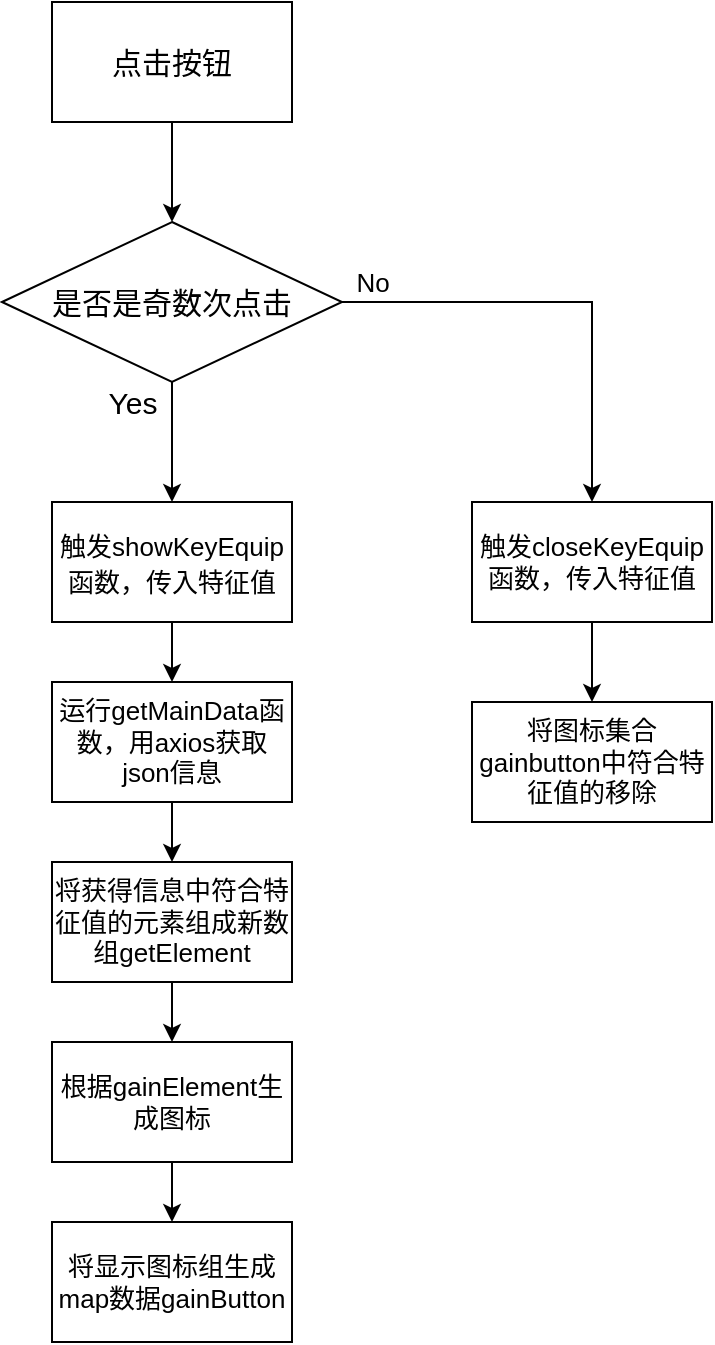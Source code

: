 <mxfile version="18.1.1" type="github"><diagram id="bnXgEh7T5cN_dDgM0Znf" name="Page-1"><mxGraphModel dx="782" dy="436" grid="1" gridSize="10" guides="1" tooltips="1" connect="1" arrows="1" fold="1" page="1" pageScale="1" pageWidth="827" pageHeight="1169" math="0" shadow="0"><root><mxCell id="0"/><mxCell id="1" parent="0"/><mxCell id="ZQCVTMDNfjIy88Gdk9F0-3" style="edgeStyle=orthogonalEdgeStyle;rounded=0;orthogonalLoop=1;jettySize=auto;html=1;exitX=0.5;exitY=1;exitDx=0;exitDy=0;entryX=0.5;entryY=0;entryDx=0;entryDy=0;fontSize=15;" edge="1" parent="1" source="ZQCVTMDNfjIy88Gdk9F0-1" target="ZQCVTMDNfjIy88Gdk9F0-2"><mxGeometry relative="1" as="geometry"/></mxCell><mxCell id="ZQCVTMDNfjIy88Gdk9F0-1" value="&lt;font style=&quot;font-size: 15px;&quot;&gt;点击按钮&lt;/font&gt;" style="rounded=0;whiteSpace=wrap;html=1;" vertex="1" parent="1"><mxGeometry x="250" y="10" width="120" height="60" as="geometry"/></mxCell><mxCell id="ZQCVTMDNfjIy88Gdk9F0-4" style="edgeStyle=orthogonalEdgeStyle;rounded=0;orthogonalLoop=1;jettySize=auto;html=1;fontSize=15;" edge="1" parent="1" source="ZQCVTMDNfjIy88Gdk9F0-2"><mxGeometry relative="1" as="geometry"><mxPoint x="310" y="260" as="targetPoint"/></mxGeometry></mxCell><mxCell id="ZQCVTMDNfjIy88Gdk9F0-15" style="edgeStyle=orthogonalEdgeStyle;rounded=0;orthogonalLoop=1;jettySize=auto;html=1;fontSize=13;entryX=0.5;entryY=0;entryDx=0;entryDy=0;" edge="1" parent="1" source="ZQCVTMDNfjIy88Gdk9F0-2" target="ZQCVTMDNfjIy88Gdk9F0-17"><mxGeometry relative="1" as="geometry"><mxPoint x="520" y="160" as="targetPoint"/></mxGeometry></mxCell><mxCell id="ZQCVTMDNfjIy88Gdk9F0-2" value="是否是奇数次点击" style="rhombus;whiteSpace=wrap;html=1;fontSize=15;" vertex="1" parent="1"><mxGeometry x="225" y="120" width="170" height="80" as="geometry"/></mxCell><mxCell id="ZQCVTMDNfjIy88Gdk9F0-5" value="Yes" style="text;html=1;align=center;verticalAlign=middle;resizable=0;points=[];autosize=1;strokeColor=none;fillColor=none;fontSize=15;" vertex="1" parent="1"><mxGeometry x="270" y="200" width="40" height="20" as="geometry"/></mxCell><mxCell id="ZQCVTMDNfjIy88Gdk9F0-11" style="edgeStyle=orthogonalEdgeStyle;rounded=0;orthogonalLoop=1;jettySize=auto;html=1;exitX=0.5;exitY=1;exitDx=0;exitDy=0;fontSize=13;entryX=0.5;entryY=0;entryDx=0;entryDy=0;" edge="1" parent="1" source="ZQCVTMDNfjIy88Gdk9F0-6" target="ZQCVTMDNfjIy88Gdk9F0-7"><mxGeometry relative="1" as="geometry"><mxPoint x="310" y="340" as="targetPoint"/></mxGeometry></mxCell><mxCell id="ZQCVTMDNfjIy88Gdk9F0-6" value="&lt;font style=&quot;font-size: 13px;&quot;&gt;触发showKeyEquip函数，传入特征值&lt;/font&gt;" style="rounded=0;whiteSpace=wrap;html=1;fontSize=15;" vertex="1" parent="1"><mxGeometry x="250" y="260" width="120" height="60" as="geometry"/></mxCell><mxCell id="ZQCVTMDNfjIy88Gdk9F0-12" style="edgeStyle=orthogonalEdgeStyle;rounded=0;orthogonalLoop=1;jettySize=auto;html=1;exitX=0.5;exitY=1;exitDx=0;exitDy=0;entryX=0.5;entryY=0;entryDx=0;entryDy=0;fontSize=13;" edge="1" parent="1" source="ZQCVTMDNfjIy88Gdk9F0-7" target="ZQCVTMDNfjIy88Gdk9F0-8"><mxGeometry relative="1" as="geometry"/></mxCell><mxCell id="ZQCVTMDNfjIy88Gdk9F0-7" value="运行getMainData函数，用axios获取json信息" style="rounded=0;whiteSpace=wrap;html=1;fontSize=13;" vertex="1" parent="1"><mxGeometry x="250" y="350" width="120" height="60" as="geometry"/></mxCell><mxCell id="ZQCVTMDNfjIy88Gdk9F0-13" style="edgeStyle=orthogonalEdgeStyle;rounded=0;orthogonalLoop=1;jettySize=auto;html=1;exitX=0.5;exitY=1;exitDx=0;exitDy=0;entryX=0.5;entryY=0;entryDx=0;entryDy=0;fontSize=13;" edge="1" parent="1" source="ZQCVTMDNfjIy88Gdk9F0-8" target="ZQCVTMDNfjIy88Gdk9F0-9"><mxGeometry relative="1" as="geometry"/></mxCell><mxCell id="ZQCVTMDNfjIy88Gdk9F0-8" value="将获得信息中符合特征值的元素组成新数组getElement" style="rounded=0;whiteSpace=wrap;html=1;fontSize=13;" vertex="1" parent="1"><mxGeometry x="250" y="440" width="120" height="60" as="geometry"/></mxCell><mxCell id="ZQCVTMDNfjIy88Gdk9F0-14" style="edgeStyle=orthogonalEdgeStyle;rounded=0;orthogonalLoop=1;jettySize=auto;html=1;entryX=0.5;entryY=0;entryDx=0;entryDy=0;fontSize=13;" edge="1" parent="1" source="ZQCVTMDNfjIy88Gdk9F0-9" target="ZQCVTMDNfjIy88Gdk9F0-10"><mxGeometry relative="1" as="geometry"/></mxCell><mxCell id="ZQCVTMDNfjIy88Gdk9F0-9" value="根据gainElement生成图标" style="rounded=0;whiteSpace=wrap;html=1;fontSize=13;" vertex="1" parent="1"><mxGeometry x="250" y="530" width="120" height="60" as="geometry"/></mxCell><mxCell id="ZQCVTMDNfjIy88Gdk9F0-10" value="将显示图标组生成map数据gainButton" style="rounded=0;whiteSpace=wrap;html=1;fontSize=13;" vertex="1" parent="1"><mxGeometry x="250" y="620" width="120" height="60" as="geometry"/></mxCell><mxCell id="ZQCVTMDNfjIy88Gdk9F0-16" value="No" style="text;html=1;align=center;verticalAlign=middle;resizable=0;points=[];autosize=1;strokeColor=none;fillColor=none;fontSize=13;" vertex="1" parent="1"><mxGeometry x="395" y="140" width="30" height="20" as="geometry"/></mxCell><mxCell id="ZQCVTMDNfjIy88Gdk9F0-19" style="edgeStyle=orthogonalEdgeStyle;rounded=0;orthogonalLoop=1;jettySize=auto;html=1;exitX=0.5;exitY=1;exitDx=0;exitDy=0;entryX=0.5;entryY=0;entryDx=0;entryDy=0;fontSize=13;" edge="1" parent="1" source="ZQCVTMDNfjIy88Gdk9F0-17" target="ZQCVTMDNfjIy88Gdk9F0-18"><mxGeometry relative="1" as="geometry"/></mxCell><mxCell id="ZQCVTMDNfjIy88Gdk9F0-17" value="&lt;span style=&quot;&quot;&gt;触发closeKeyEquip函数，传入特征值&lt;/span&gt;" style="rounded=0;whiteSpace=wrap;html=1;fontSize=13;" vertex="1" parent="1"><mxGeometry x="460" y="260" width="120" height="60" as="geometry"/></mxCell><mxCell id="ZQCVTMDNfjIy88Gdk9F0-18" value="将图标集合gainbutton中符合特征值的移除" style="rounded=0;whiteSpace=wrap;html=1;fontSize=13;" vertex="1" parent="1"><mxGeometry x="460" y="360" width="120" height="60" as="geometry"/></mxCell></root></mxGraphModel></diagram></mxfile>